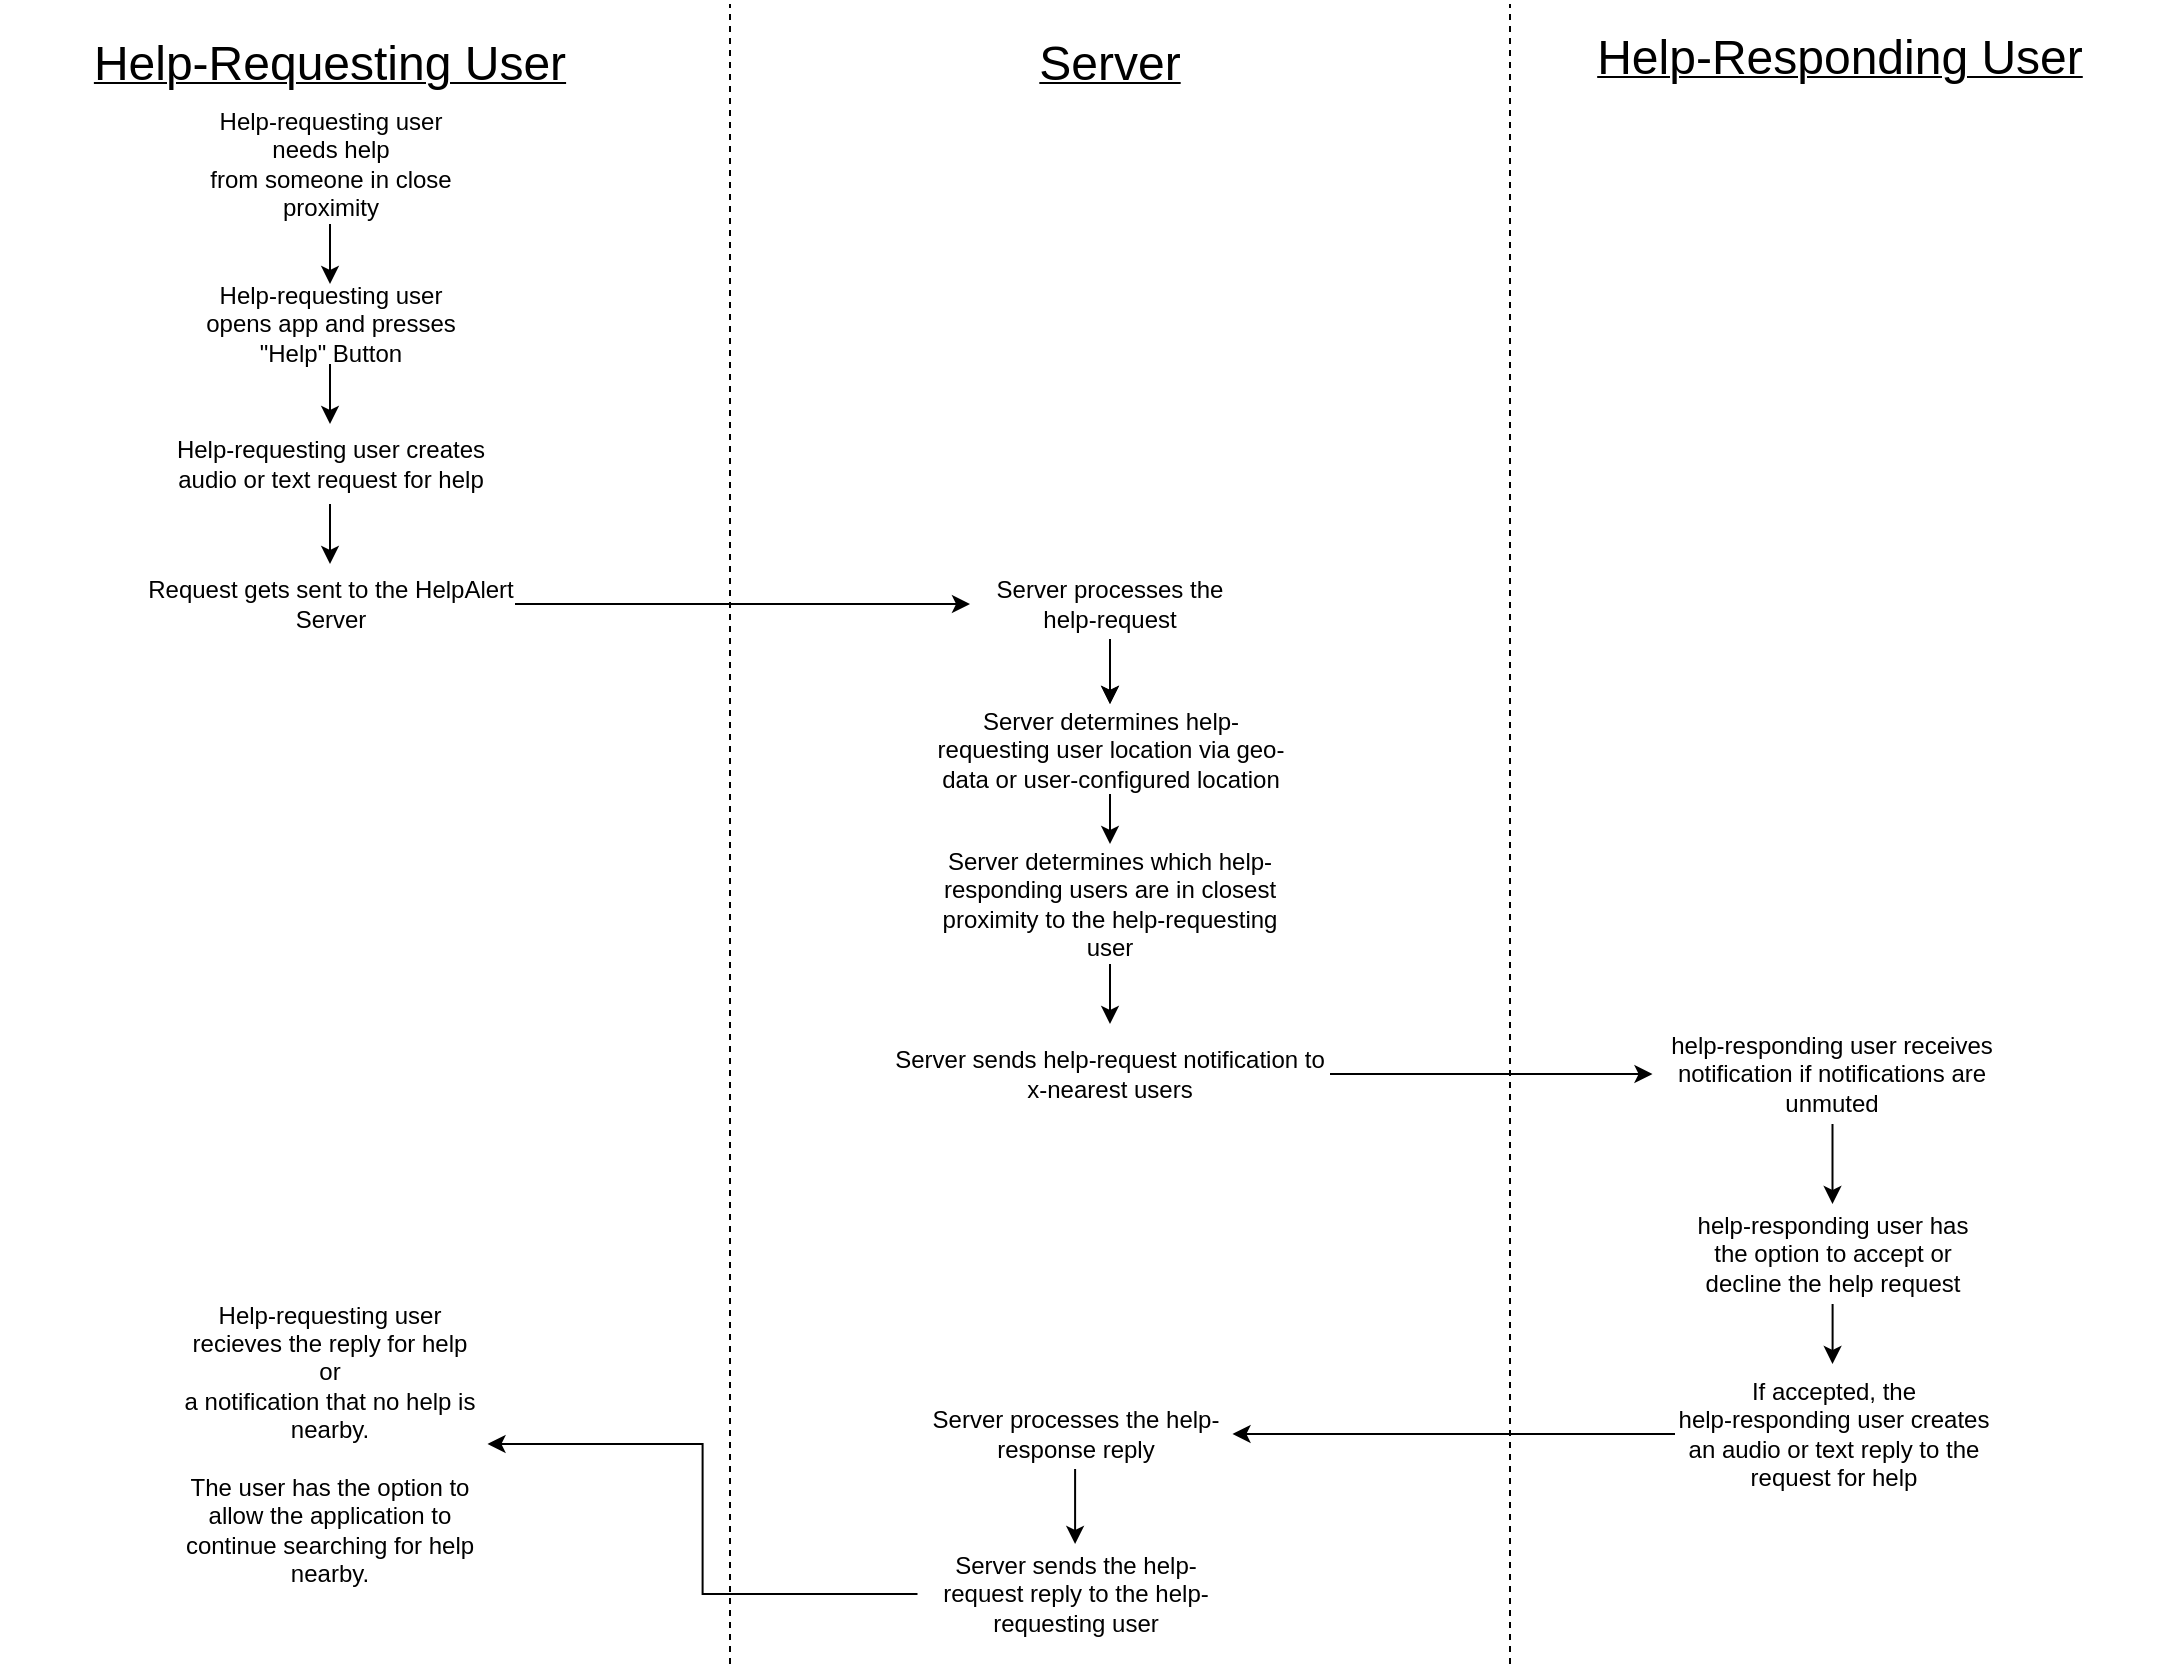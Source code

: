 <mxfile version="12.9.7" type="device"><diagram name="Page-1" id="9f46799a-70d6-7492-0946-bef42562c5a5"><mxGraphModel dx="2748" dy="755" grid="1" gridSize="10" guides="1" tooltips="1" connect="1" arrows="1" fold="1" page="1" pageScale="1" pageWidth="1100" pageHeight="850" background="#ffffff" math="0" shadow="0"><root><mxCell id="0"/><mxCell id="1" parent="0"/><mxCell id="eNB3OPDCCEW_J1shEthj-1" value="" style="endArrow=none;dashed=1;html=1;" edge="1" parent="1"><mxGeometry width="50" height="50" relative="1" as="geometry"><mxPoint x="360" y="840" as="sourcePoint"/><mxPoint x="360" y="10" as="targetPoint"/></mxGeometry></mxCell><mxCell id="eNB3OPDCCEW_J1shEthj-2" value="" style="endArrow=none;dashed=1;html=1;" edge="1" parent="1"><mxGeometry width="50" height="50" relative="1" as="geometry"><mxPoint x="750" y="840" as="sourcePoint"/><mxPoint x="750" y="10" as="targetPoint"/></mxGeometry></mxCell><mxCell id="eNB3OPDCCEW_J1shEthj-23" value="&lt;u&gt;&lt;font style=&quot;font-size: 24px&quot;&gt;Help-Requesting User&lt;br&gt;&lt;/font&gt;&lt;/u&gt;" style="text;html=1;strokeColor=none;fillColor=none;align=center;verticalAlign=middle;whiteSpace=wrap;rounded=0;" vertex="1" parent="1"><mxGeometry x="-5" y="30" width="330" height="20" as="geometry"/></mxCell><mxCell id="eNB3OPDCCEW_J1shEthj-28" value="" style="edgeStyle=orthogonalEdgeStyle;rounded=0;orthogonalLoop=1;jettySize=auto;html=1;" edge="1" parent="1" source="eNB3OPDCCEW_J1shEthj-26" target="eNB3OPDCCEW_J1shEthj-27"><mxGeometry relative="1" as="geometry"/></mxCell><mxCell id="eNB3OPDCCEW_J1shEthj-26" value="&lt;div&gt;Help-requesting user needs help&lt;/div&gt;&lt;div&gt;from someone in close proximity&lt;br&gt;&lt;/div&gt;" style="text;html=1;strokeColor=none;fillColor=none;align=center;verticalAlign=middle;whiteSpace=wrap;rounded=0;" vertex="1" parent="1"><mxGeometry x="87.5" y="60" width="145" height="60" as="geometry"/></mxCell><mxCell id="eNB3OPDCCEW_J1shEthj-30" value="" style="edgeStyle=orthogonalEdgeStyle;rounded=0;orthogonalLoop=1;jettySize=auto;html=1;" edge="1" parent="1" source="eNB3OPDCCEW_J1shEthj-27" target="eNB3OPDCCEW_J1shEthj-29"><mxGeometry relative="1" as="geometry"/></mxCell><mxCell id="eNB3OPDCCEW_J1shEthj-27" value="Help-requesting user opens app and presses &quot;Help&quot; Button" style="text;html=1;strokeColor=none;fillColor=none;align=center;verticalAlign=middle;whiteSpace=wrap;rounded=0;" vertex="1" parent="1"><mxGeometry x="92.5" y="150" width="135" height="40" as="geometry"/></mxCell><mxCell id="eNB3OPDCCEW_J1shEthj-55" value="" style="edgeStyle=orthogonalEdgeStyle;rounded=0;orthogonalLoop=1;jettySize=auto;html=1;" edge="1" parent="1" source="eNB3OPDCCEW_J1shEthj-29" target="eNB3OPDCCEW_J1shEthj-54"><mxGeometry relative="1" as="geometry"/></mxCell><mxCell id="eNB3OPDCCEW_J1shEthj-29" value="&lt;div&gt;Help-requesting user creates audio or text request for help&lt;br&gt;&lt;/div&gt;" style="text;html=1;strokeColor=none;fillColor=none;align=center;verticalAlign=middle;whiteSpace=wrap;rounded=0;" vertex="1" parent="1"><mxGeometry x="67.5" y="220" width="185" height="40" as="geometry"/></mxCell><mxCell id="eNB3OPDCCEW_J1shEthj-54" value="Request gets sent to the HelpAlert Server" style="text;html=1;strokeColor=none;fillColor=none;align=center;verticalAlign=middle;whiteSpace=wrap;rounded=0;" vertex="1" parent="1"><mxGeometry x="67.5" y="290" width="185" height="40" as="geometry"/></mxCell><mxCell id="eNB3OPDCCEW_J1shEthj-34" value="" style="edgeStyle=orthogonalEdgeStyle;rounded=0;orthogonalLoop=1;jettySize=auto;html=1;exitX=1;exitY=0.5;exitDx=0;exitDy=0;entryX=0;entryY=0.5;entryDx=0;entryDy=0;" edge="1" parent="1" source="eNB3OPDCCEW_J1shEthj-54" target="eNB3OPDCCEW_J1shEthj-33"><mxGeometry relative="1" as="geometry"/></mxCell><mxCell id="eNB3OPDCCEW_J1shEthj-36" value="" style="edgeStyle=orthogonalEdgeStyle;rounded=0;orthogonalLoop=1;jettySize=auto;html=1;" edge="1" parent="1" source="eNB3OPDCCEW_J1shEthj-33" target="eNB3OPDCCEW_J1shEthj-35"><mxGeometry relative="1" as="geometry"/></mxCell><mxCell id="eNB3OPDCCEW_J1shEthj-56" value="" style="edgeStyle=orthogonalEdgeStyle;rounded=0;orthogonalLoop=1;jettySize=auto;html=1;" edge="1" parent="1" source="eNB3OPDCCEW_J1shEthj-33" target="eNB3OPDCCEW_J1shEthj-35"><mxGeometry relative="1" as="geometry"/></mxCell><mxCell id="eNB3OPDCCEW_J1shEthj-33" value="Server processes the help-request" style="text;html=1;strokeColor=none;fillColor=none;align=center;verticalAlign=middle;whiteSpace=wrap;rounded=0;" vertex="1" parent="1"><mxGeometry x="480" y="292.5" width="140" height="35" as="geometry"/></mxCell><mxCell id="eNB3OPDCCEW_J1shEthj-61" value="" style="edgeStyle=orthogonalEdgeStyle;rounded=0;orthogonalLoop=1;jettySize=auto;html=1;" edge="1" parent="1" source="eNB3OPDCCEW_J1shEthj-35" target="eNB3OPDCCEW_J1shEthj-60"><mxGeometry relative="1" as="geometry"/></mxCell><mxCell id="eNB3OPDCCEW_J1shEthj-35" value="Server determines help-requesting user location via geo-data or user-configured location" style="text;html=1;strokeColor=none;fillColor=none;align=center;verticalAlign=middle;whiteSpace=wrap;rounded=0;" vertex="1" parent="1"><mxGeometry x="457.5" y="360" width="185" height="45" as="geometry"/></mxCell><mxCell id="eNB3OPDCCEW_J1shEthj-65" value="" style="edgeStyle=orthogonalEdgeStyle;rounded=0;orthogonalLoop=1;jettySize=auto;html=1;entryX=0.5;entryY=0;entryDx=0;entryDy=0;" edge="1" parent="1" source="eNB3OPDCCEW_J1shEthj-60" target="eNB3OPDCCEW_J1shEthj-40"><mxGeometry relative="1" as="geometry"><mxPoint x="550.5" y="580" as="targetPoint"/></mxGeometry></mxCell><mxCell id="eNB3OPDCCEW_J1shEthj-60" value="Server determines which help-responding users are in closest proximity to the help-requesting user" style="text;html=1;strokeColor=none;fillColor=none;align=center;verticalAlign=middle;whiteSpace=wrap;rounded=0;" vertex="1" parent="1"><mxGeometry x="455" y="430" width="190" height="60" as="geometry"/></mxCell><mxCell id="eNB3OPDCCEW_J1shEthj-45" value="" style="edgeStyle=orthogonalEdgeStyle;rounded=0;orthogonalLoop=1;jettySize=auto;html=1;entryX=0;entryY=0.5;entryDx=0;entryDy=0;" edge="1" parent="1" source="eNB3OPDCCEW_J1shEthj-40" target="eNB3OPDCCEW_J1shEthj-67"><mxGeometry relative="1" as="geometry"><mxPoint x="810" y="540" as="targetPoint"/></mxGeometry></mxCell><mxCell id="eNB3OPDCCEW_J1shEthj-40" value="Server sends help-request notification to x-nearest users" style="text;html=1;strokeColor=none;fillColor=none;align=center;verticalAlign=middle;whiteSpace=wrap;rounded=0;" vertex="1" parent="1"><mxGeometry x="440" y="520" width="220" height="50" as="geometry"/></mxCell><mxCell id="eNB3OPDCCEW_J1shEthj-47" value="" style="edgeStyle=orthogonalEdgeStyle;rounded=0;orthogonalLoop=1;jettySize=auto;html=1;exitX=0.5;exitY=1;exitDx=0;exitDy=0;" edge="1" parent="1" source="eNB3OPDCCEW_J1shEthj-67" target="eNB3OPDCCEW_J1shEthj-46"><mxGeometry relative="1" as="geometry"><mxPoint x="907.6" y="575" as="sourcePoint"/></mxGeometry></mxCell><mxCell id="eNB3OPDCCEW_J1shEthj-51" value="" style="edgeStyle=orthogonalEdgeStyle;rounded=0;orthogonalLoop=1;jettySize=auto;html=1;" edge="1" parent="1" source="eNB3OPDCCEW_J1shEthj-46" target="eNB3OPDCCEW_J1shEthj-50"><mxGeometry relative="1" as="geometry"/></mxCell><mxCell id="eNB3OPDCCEW_J1shEthj-46" value="help-responding user has the option to accept or decline the help request" style="text;html=1;strokeColor=none;fillColor=none;align=center;verticalAlign=middle;whiteSpace=wrap;rounded=0;" vertex="1" parent="1"><mxGeometry x="838.75" y="610" width="145" height="50" as="geometry"/></mxCell><mxCell id="eNB3OPDCCEW_J1shEthj-53" value="" style="edgeStyle=orthogonalEdgeStyle;rounded=0;orthogonalLoop=1;jettySize=auto;html=1;" edge="1" parent="1" source="eNB3OPDCCEW_J1shEthj-50" target="eNB3OPDCCEW_J1shEthj-52"><mxGeometry relative="1" as="geometry"/></mxCell><mxCell id="eNB3OPDCCEW_J1shEthj-50" value="If accepted, the&lt;br&gt;help-responding user creates an audio or text reply to the request for help" style="text;html=1;strokeColor=none;fillColor=none;align=center;verticalAlign=middle;whiteSpace=wrap;rounded=0;" vertex="1" parent="1"><mxGeometry x="832.5" y="690" width="157.5" height="70" as="geometry"/></mxCell><mxCell id="eNB3OPDCCEW_J1shEthj-72" value="" style="edgeStyle=orthogonalEdgeStyle;rounded=0;orthogonalLoop=1;jettySize=auto;html=1;" edge="1" parent="1" source="eNB3OPDCCEW_J1shEthj-52" target="eNB3OPDCCEW_J1shEthj-71"><mxGeometry relative="1" as="geometry"/></mxCell><mxCell id="eNB3OPDCCEW_J1shEthj-52" value="Server processes the help-response reply" style="text;html=1;strokeColor=none;fillColor=none;align=center;verticalAlign=middle;whiteSpace=wrap;rounded=0;" vertex="1" parent="1"><mxGeometry x="453.75" y="707.5" width="157.5" height="35" as="geometry"/></mxCell><mxCell id="eNB3OPDCCEW_J1shEthj-74" value="" style="edgeStyle=orthogonalEdgeStyle;rounded=0;orthogonalLoop=1;jettySize=auto;html=1;entryX=1;entryY=0.5;entryDx=0;entryDy=0;" edge="1" parent="1" source="eNB3OPDCCEW_J1shEthj-71" target="eNB3OPDCCEW_J1shEthj-73"><mxGeometry relative="1" as="geometry"/></mxCell><mxCell id="eNB3OPDCCEW_J1shEthj-71" value="Server sends the help-request reply to the help-requesting user" style="text;html=1;strokeColor=none;fillColor=none;align=center;verticalAlign=middle;whiteSpace=wrap;rounded=0;" vertex="1" parent="1"><mxGeometry x="453.75" y="780" width="157.5" height="50" as="geometry"/></mxCell><mxCell id="eNB3OPDCCEW_J1shEthj-73" value="Help-requesting user recieves the reply for help &lt;br&gt;&lt;div&gt;or&lt;/div&gt;&lt;div&gt;a notification that no help is nearby.&lt;/div&gt;&lt;div&gt;&lt;br&gt;&lt;/div&gt;&lt;div&gt;The user has the option to allow the application to continue searching for help nearby.&lt;br&gt;&lt;/div&gt;" style="text;html=1;strokeColor=none;fillColor=none;align=center;verticalAlign=middle;whiteSpace=wrap;rounded=0;" vertex="1" parent="1"><mxGeometry x="81.25" y="640" width="157.5" height="180" as="geometry"/></mxCell><mxCell id="eNB3OPDCCEW_J1shEthj-37" value="&lt;u&gt;&lt;font style=&quot;font-size: 24px&quot;&gt;Server&lt;/font&gt;&lt;/u&gt;" style="text;html=1;strokeColor=none;fillColor=none;align=center;verticalAlign=middle;whiteSpace=wrap;rounded=0;" vertex="1" parent="1"><mxGeometry x="385" y="30" width="330" height="20" as="geometry"/></mxCell><mxCell id="eNB3OPDCCEW_J1shEthj-39" value="&lt;br&gt;&lt;u&gt;&lt;font style=&quot;font-size: 24px&quot;&gt;Help-Responding User&lt;br&gt;&lt;/font&gt;&lt;/u&gt;" style="text;html=1;strokeColor=none;fillColor=none;align=center;verticalAlign=middle;whiteSpace=wrap;rounded=0;" vertex="1" parent="1"><mxGeometry x="750" y="20" width="330" height="20" as="geometry"/></mxCell><mxCell id="eNB3OPDCCEW_J1shEthj-67" value="help-responding user receives notification if notifications are unmuted" style="text;html=1;strokeColor=none;fillColor=none;align=center;verticalAlign=middle;whiteSpace=wrap;rounded=0;" vertex="1" parent="1"><mxGeometry x="821.25" y="520" width="180" height="50" as="geometry"/></mxCell></root></mxGraphModel></diagram></mxfile>